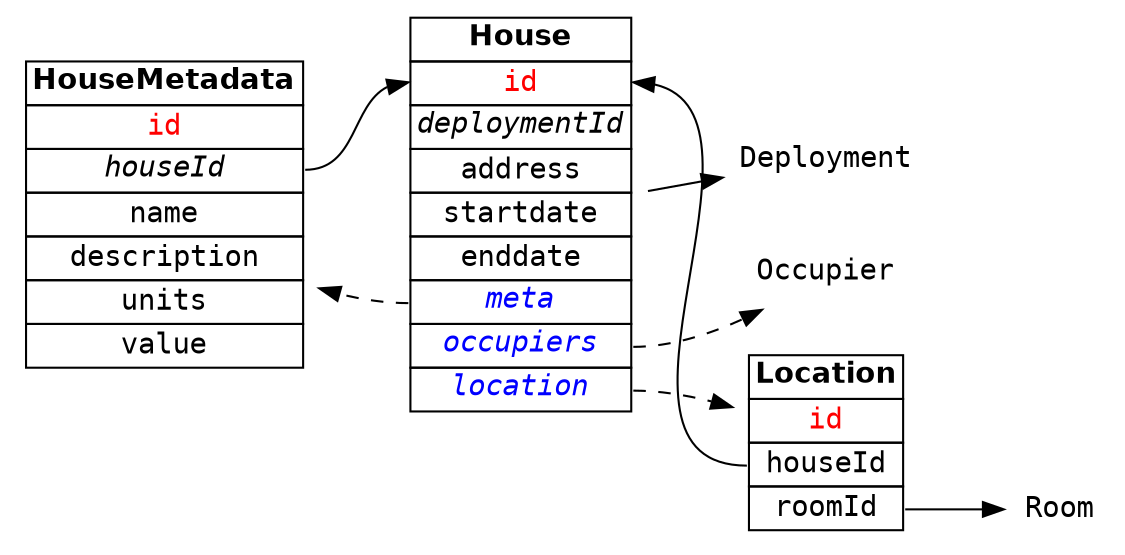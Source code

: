 digraph g{
  rankdir=LR;
  node[shape=plaintext fontname="Courier"];
  HouseMetadata[label=<
       <table border="0" cellborder="1" cellspacing="0">
       <tr><td><font face="Helvetica"><b>HouseMetadata</b></font></td></tr>
       <tr><td port="id"><font color="red">id</font></td></tr> 
       <tr><td port="houseid"><i>houseId</i></td></tr>
       <tr><td>name</td></tr>
       <tr><td>description</td></tr>
       <tr><td>units</td></tr>
       <tr><td>value</td></tr>
       </table>>];
  
  HouseMetadata:houseid -> House:id;
  
  House[label=<
       <table border="0" cellborder="1" cellspacing="0">
       <tr><td><font face="Helvetica"><b>House</b></font></td></tr>
       <tr><td port="id"><font color="red">id</font></td></tr> 
       <tr><td port="deptid"><i>deploymentId</i></td></tr>
       <tr><td>address</td></tr>
       <tr><td>startdate</td></tr>
       <tr><td>enddate</td></tr>
       <tr><td port="meta"><font color="blue"><i>meta</i></font></td></tr>
       <tr><td port="occupiers"><font color="blue"><i>occupiers</i></font></td></tr>
       <tr><td port="location"><font color="blue"><i>location</i></font></td></tr>
       </table>>];
  
  House:depId -> Deployment:id;
  House:meta -> HouseMetadata [style="dashed"];
  House:occupiers -> Occupier [style="dashed"];
  House:location -> Location [style="dashed"];
  
  
  Location[label=<
	   <table border="0" cellborder="1" cellspacing="0">
	   <tr><td><font face="Helvetica"><b>Location</b></font></td></tr>
	   <tr><td port="id"><font color="red">id</font></td></tr> 	   
	   <tr><td port="houseId">houseId</td></tr>
	   <tr><td port="roomId">roomId</td></tr>
	   </table>>];
  Location:houseId -> House:id;
  Location:roomId -> Room:id;
}